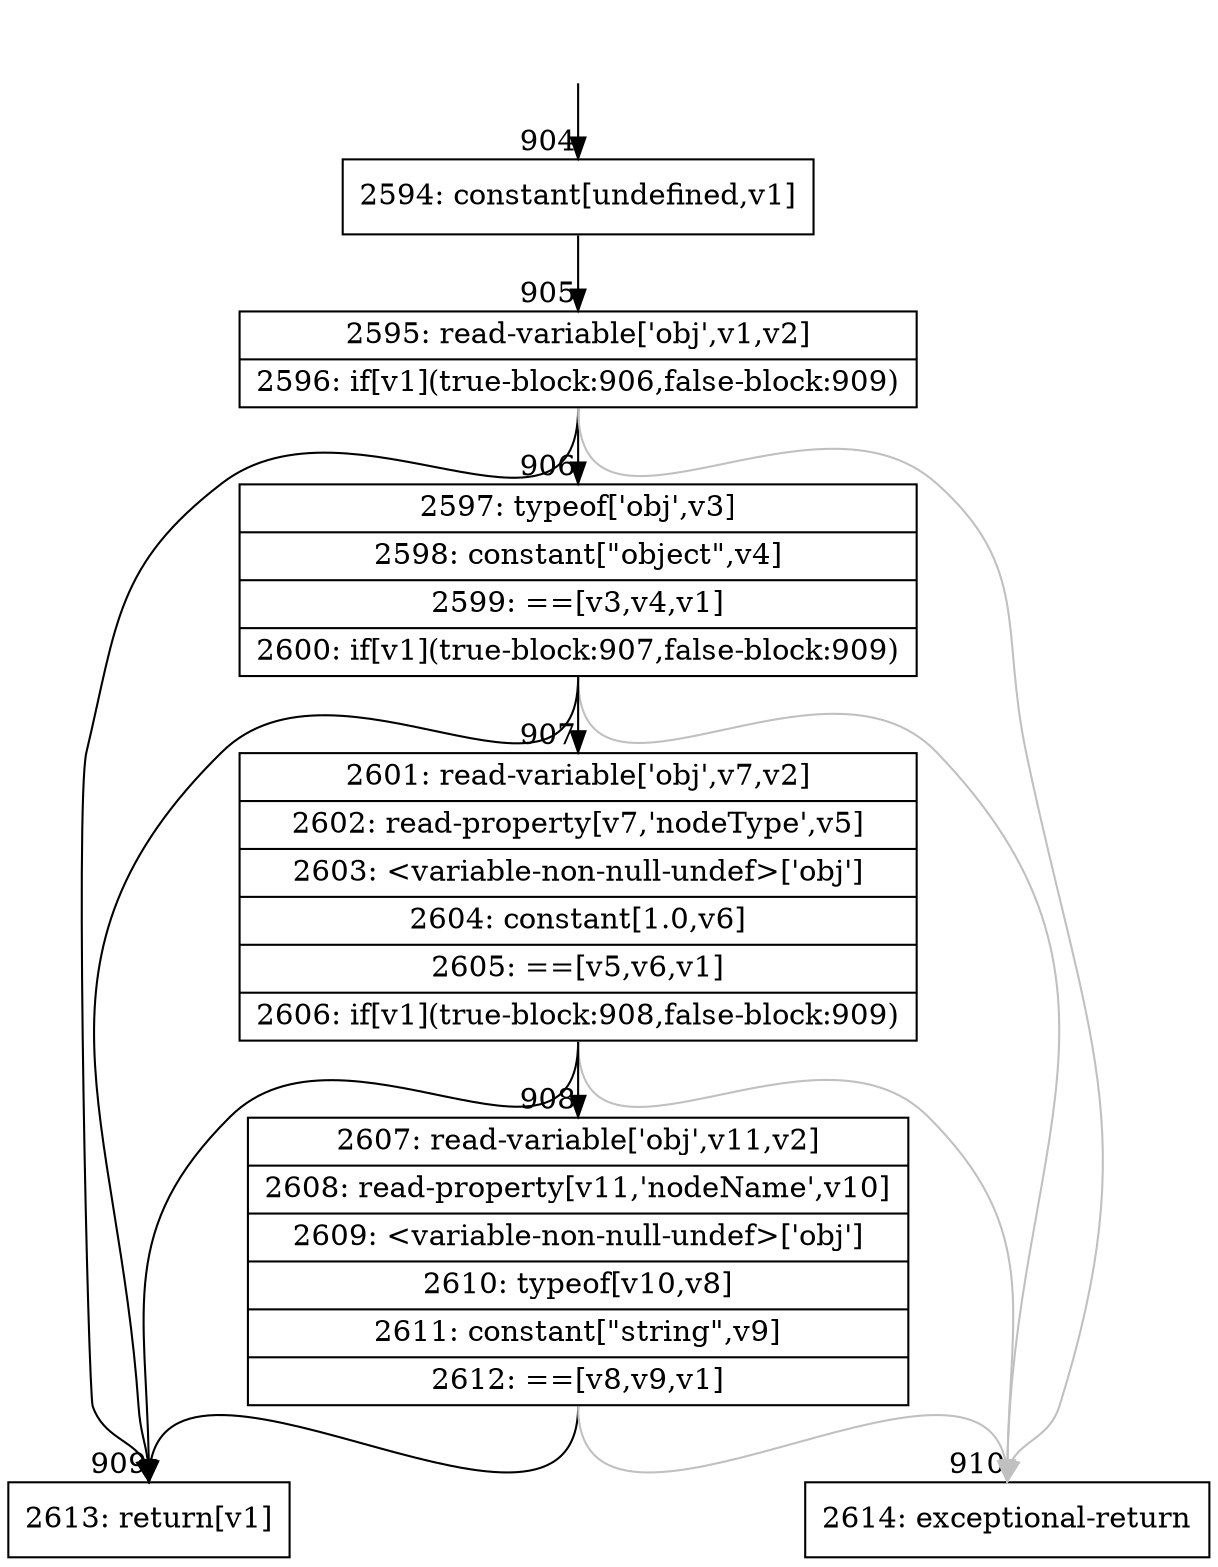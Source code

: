 digraph {
rankdir="TD"
BB_entry84[shape=none,label=""];
BB_entry84 -> BB904 [tailport=s, headport=n, headlabel="    904"]
BB904 [shape=record label="{2594: constant[undefined,v1]}" ] 
BB904 -> BB905 [tailport=s, headport=n, headlabel="      905"]
BB905 [shape=record label="{2595: read-variable['obj',v1,v2]|2596: if[v1](true-block:906,false-block:909)}" ] 
BB905 -> BB909 [tailport=s, headport=n, headlabel="      909"]
BB905 -> BB906 [tailport=s, headport=n, headlabel="      906"]
BB905 -> BB910 [tailport=s, headport=n, color=gray, headlabel="      910"]
BB906 [shape=record label="{2597: typeof['obj',v3]|2598: constant[\"object\",v4]|2599: ==[v3,v4,v1]|2600: if[v1](true-block:907,false-block:909)}" ] 
BB906 -> BB909 [tailport=s, headport=n]
BB906 -> BB907 [tailport=s, headport=n, headlabel="      907"]
BB906 -> BB910 [tailport=s, headport=n, color=gray]
BB907 [shape=record label="{2601: read-variable['obj',v7,v2]|2602: read-property[v7,'nodeType',v5]|2603: \<variable-non-null-undef\>['obj']|2604: constant[1.0,v6]|2605: ==[v5,v6,v1]|2606: if[v1](true-block:908,false-block:909)}" ] 
BB907 -> BB909 [tailport=s, headport=n]
BB907 -> BB908 [tailport=s, headport=n, headlabel="      908"]
BB907 -> BB910 [tailport=s, headport=n, color=gray]
BB908 [shape=record label="{2607: read-variable['obj',v11,v2]|2608: read-property[v11,'nodeName',v10]|2609: \<variable-non-null-undef\>['obj']|2610: typeof[v10,v8]|2611: constant[\"string\",v9]|2612: ==[v8,v9,v1]}" ] 
BB908 -> BB909 [tailport=s, headport=n]
BB908 -> BB910 [tailport=s, headport=n, color=gray]
BB909 [shape=record label="{2613: return[v1]}" ] 
BB910 [shape=record label="{2614: exceptional-return}" ] 
//#$~ 1318
}
